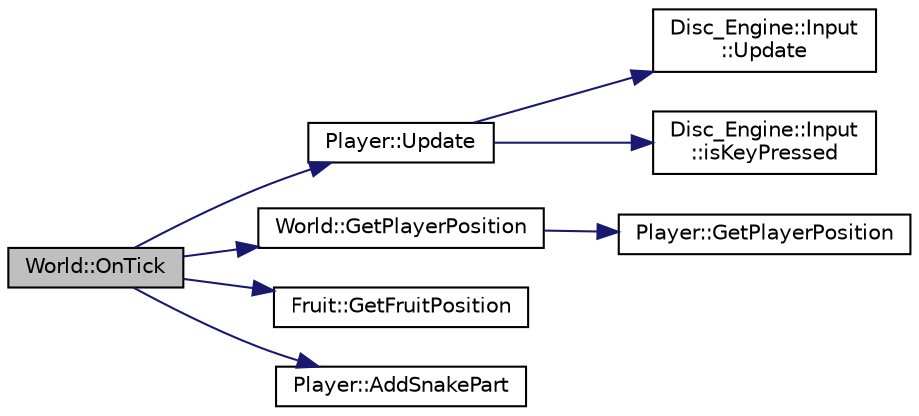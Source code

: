 digraph "World::OnTick"
{
  edge [fontname="Helvetica",fontsize="10",labelfontname="Helvetica",labelfontsize="10"];
  node [fontname="Helvetica",fontsize="10",shape=record];
  rankdir="LR";
  Node15 [label="World::OnTick",height=0.2,width=0.4,color="black", fillcolor="grey75", style="filled", fontcolor="black"];
  Node15 -> Node16 [color="midnightblue",fontsize="10",style="solid",fontname="Helvetica"];
  Node16 [label="Player::Update",height=0.2,width=0.4,color="black", fillcolor="white", style="filled",URL="$class_player.html#ac6cfd11d9908832675a20967951ba72f"];
  Node16 -> Node17 [color="midnightblue",fontsize="10",style="solid",fontname="Helvetica"];
  Node17 [label="Disc_Engine::Input\l::Update",height=0.2,width=0.4,color="black", fillcolor="white", style="filled",URL="$class_disc___engine_1_1_input.html#af80dcfde6dbfe39bf3bc0345c75595ce"];
  Node16 -> Node18 [color="midnightblue",fontsize="10",style="solid",fontname="Helvetica"];
  Node18 [label="Disc_Engine::Input\l::isKeyPressed",height=0.2,width=0.4,color="black", fillcolor="white", style="filled",URL="$class_disc___engine_1_1_input.html#ad3455de83698aa34630444c4b0e5d404"];
  Node15 -> Node19 [color="midnightblue",fontsize="10",style="solid",fontname="Helvetica"];
  Node19 [label="World::GetPlayerPosition",height=0.2,width=0.4,color="black", fillcolor="white", style="filled",URL="$class_world.html#aa126fb6fe32add15eb789d7920659bb3"];
  Node19 -> Node20 [color="midnightblue",fontsize="10",style="solid",fontname="Helvetica"];
  Node20 [label="Player::GetPlayerPosition",height=0.2,width=0.4,color="black", fillcolor="white", style="filled",URL="$class_player.html#a3c32ec6529ebd0e72bd286f80f01ebea"];
  Node15 -> Node21 [color="midnightblue",fontsize="10",style="solid",fontname="Helvetica"];
  Node21 [label="Fruit::GetFruitPosition",height=0.2,width=0.4,color="black", fillcolor="white", style="filled",URL="$class_fruit.html#aedda7d90a8fba9a2f67efb8dc8cb2f37"];
  Node15 -> Node22 [color="midnightblue",fontsize="10",style="solid",fontname="Helvetica"];
  Node22 [label="Player::AddSnakePart",height=0.2,width=0.4,color="black", fillcolor="white", style="filled",URL="$class_player.html#a58bb36e752a92fd5758900e49cdab663"];
}
